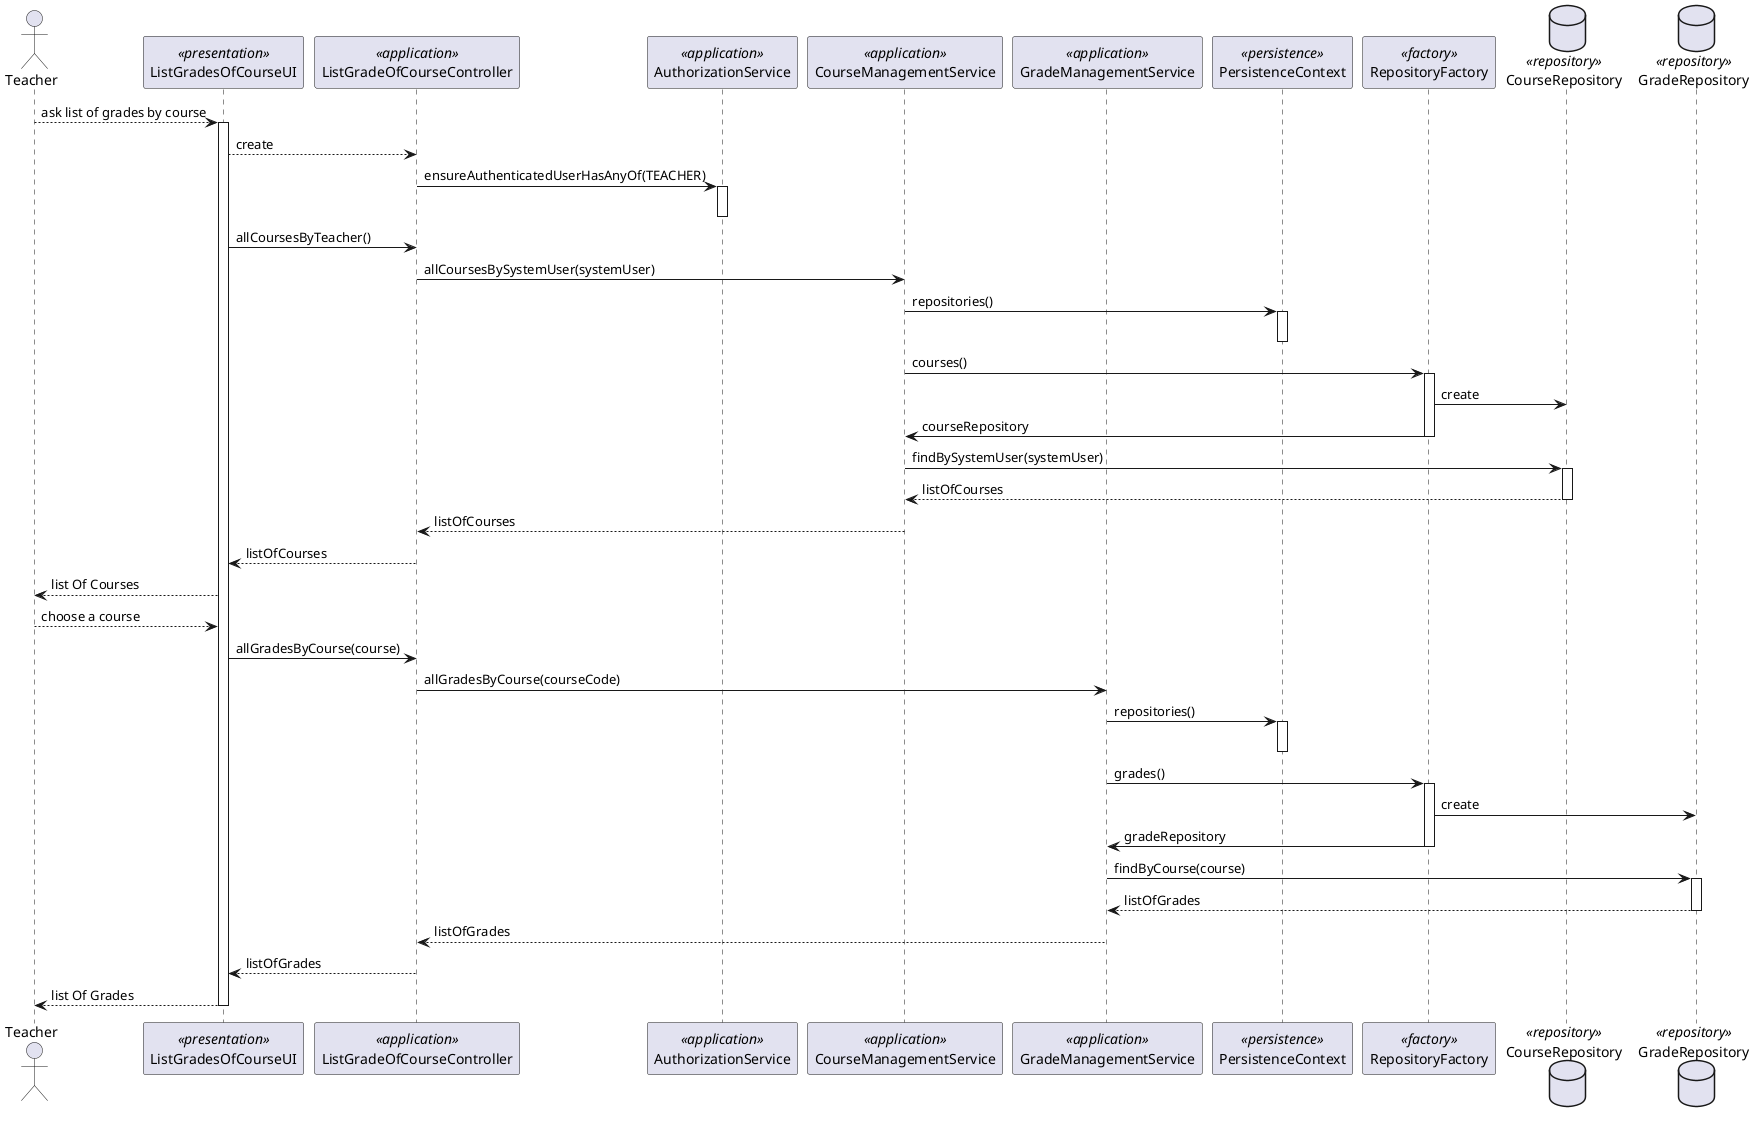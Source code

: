 @startuml use-case-realization.svg
 skinparam handwritten false
 skinparam packageStyle rect
 skinparam defaultFontName FG Virgil
 skinparam shadowing false

 actor Teacher as Actor
 participant ListGradesOfCourseUI as UI <<presentation>>
 participant ListGradeOfCourseController as Controller <<application>>
 participant AuthorizationService  as authz <<application>>
 participant CourseManagementService as courseSvc <<application>>
 participant GradeManagementService as gradeSvc <<application>>

 participant PersistenceContext as Persistence <<persistence>>
 participant RepositoryFactory as Factory <<factory>>
 database CourseRepository as CourseRepository <<repository>>
 database GradeRepository as GradeRepository <<repository>>



 Actor --> UI: ask list of grades by course
 activate UI

  UI --> Controller: create

Controller -> authz: ensureAuthenticatedUserHasAnyOf(TEACHER)

                activate authz

                deactivate authz

     UI -> Controller: allCoursesByTeacher()

  Controller -> courseSvc : allCoursesBySystemUser(systemUser)


       courseSvc   -> Persistence : repositories()
                     activate Persistence

                     deactivate Persistence
                     courseSvc -> Factory: courses()
                     activate Factory

                     Factory -> CourseRepository: create

                     Factory -> courseSvc: courseRepository
                     deactivate Factory

                     courseSvc -> CourseRepository : findBySystemUser(systemUser)
                     activate CourseRepository

                     CourseRepository --> courseSvc : listOfCourses

                    deactivate CourseRepository
                       courseSvc --> Controller: listOfCourses


         Controller --> UI : listOfCourses

    UI-->Actor : list Of Courses

Actor --> UI: choose a course

UI -> Controller: allGradesByCourse(course)

        Controller -> gradeSvc : allGradesByCourse(courseCode)


       gradeSvc   -> Persistence : repositories()
                     activate Persistence

                     deactivate Persistence
                     gradeSvc -> Factory: grades()
                     activate Factory

                     Factory -> GradeRepository: create

                     Factory -> gradeSvc: gradeRepository
                     deactivate Factory

                     gradeSvc -> GradeRepository : findByCourse(course)
                     activate GradeRepository

                     GradeRepository --> gradeSvc : listOfGrades
                    deactivate GradeRepository
                       gradeSvc --> Controller: listOfGrades


         Controller --> UI :listOfGrades
     deactivate Controller


         UI-->Actor : list Of Grades
 deactivate UI

 @enduml